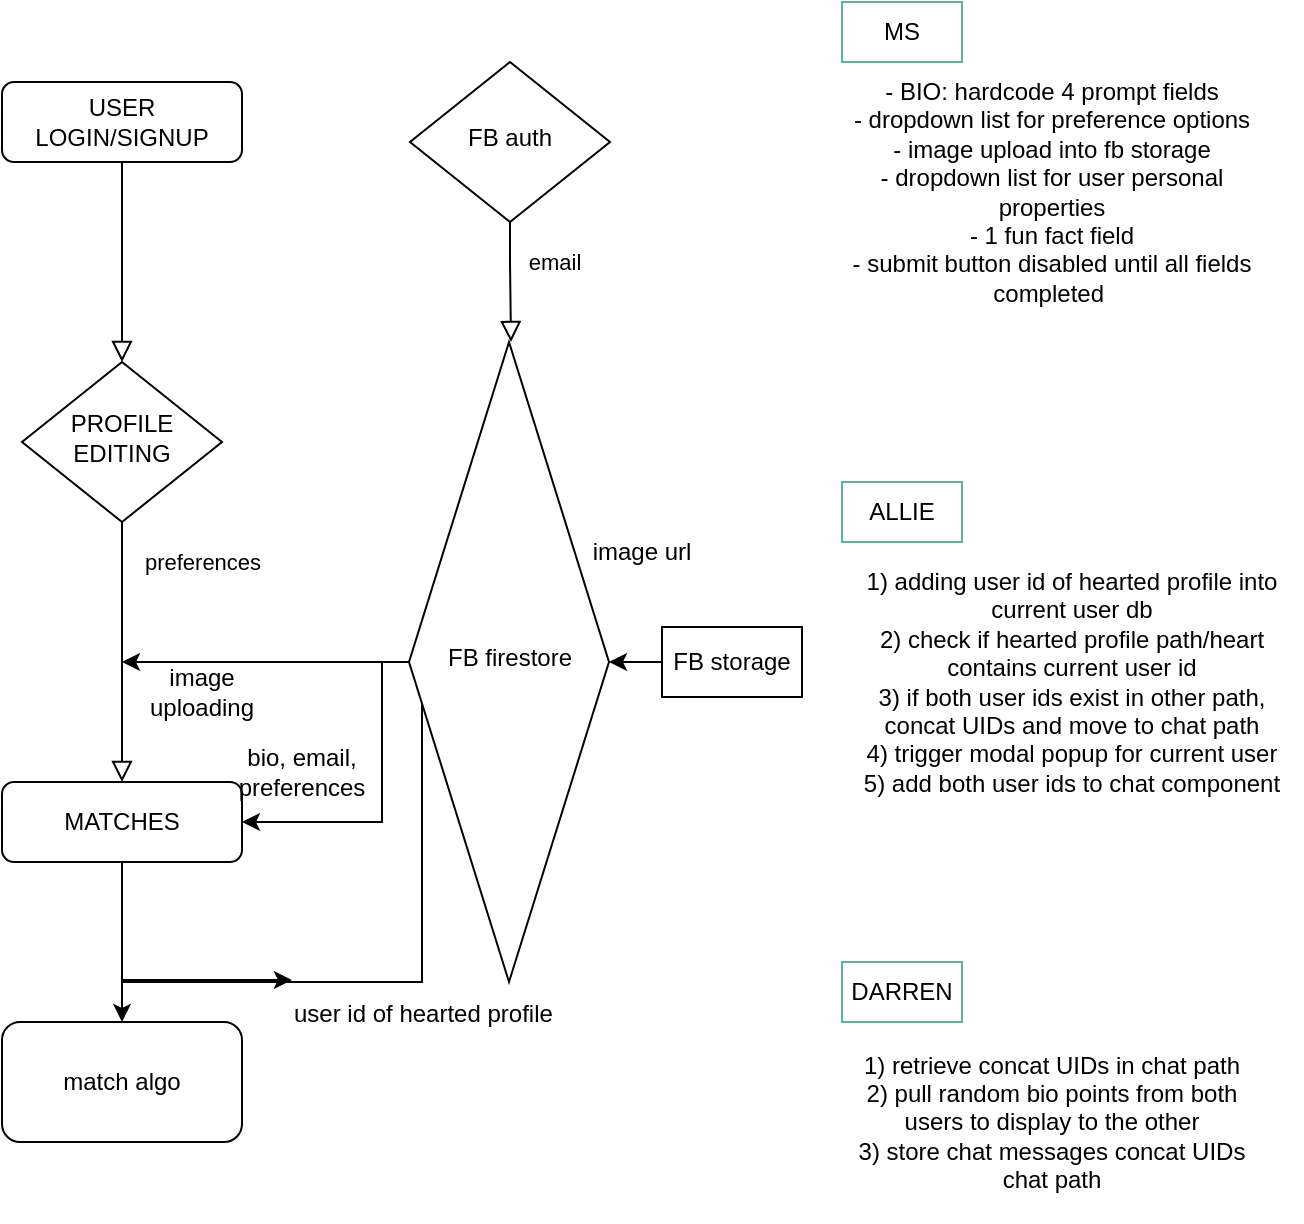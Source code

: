 <mxfile version="20.2.4" type="device"><diagram id="C5RBs43oDa-KdzZeNtuy" name="Page-1"><mxGraphModel dx="1662" dy="794" grid="1" gridSize="10" guides="1" tooltips="1" connect="1" arrows="1" fold="1" page="1" pageScale="1" pageWidth="827" pageHeight="1169" math="0" shadow="0"><root><mxCell id="WIyWlLk6GJQsqaUBKTNV-0"/><mxCell id="WIyWlLk6GJQsqaUBKTNV-1" parent="WIyWlLk6GJQsqaUBKTNV-0"/><mxCell id="WIyWlLk6GJQsqaUBKTNV-2" value="" style="rounded=0;html=1;jettySize=auto;orthogonalLoop=1;fontSize=11;endArrow=block;endFill=0;endSize=8;strokeWidth=1;shadow=0;labelBackgroundColor=none;edgeStyle=orthogonalEdgeStyle;exitX=0.5;exitY=1;exitDx=0;exitDy=0;entryX=0.5;entryY=0;entryDx=0;entryDy=0;" parent="WIyWlLk6GJQsqaUBKTNV-1" source="WIyWlLk6GJQsqaUBKTNV-3" target="WIyWlLk6GJQsqaUBKTNV-10" edge="1"><mxGeometry relative="1" as="geometry"><mxPoint x="290" y="120" as="sourcePoint"/></mxGeometry></mxCell><mxCell id="WIyWlLk6GJQsqaUBKTNV-3" value="USER LOGIN/SIGNUP" style="rounded=1;whiteSpace=wrap;html=1;fontSize=12;glass=0;strokeWidth=1;shadow=0;" parent="WIyWlLk6GJQsqaUBKTNV-1" vertex="1"><mxGeometry x="160" y="80" width="120" height="40" as="geometry"/></mxCell><mxCell id="WIyWlLk6GJQsqaUBKTNV-6" value="FB auth" style="rhombus;whiteSpace=wrap;html=1;shadow=0;fontFamily=Helvetica;fontSize=12;align=center;strokeWidth=1;spacing=6;spacingTop=-4;" parent="WIyWlLk6GJQsqaUBKTNV-1" vertex="1"><mxGeometry x="364" y="70" width="100" height="80" as="geometry"/></mxCell><mxCell id="WIyWlLk6GJQsqaUBKTNV-8" value="preferences" style="rounded=0;html=1;jettySize=auto;orthogonalLoop=1;fontSize=11;endArrow=block;endFill=0;endSize=8;strokeWidth=1;shadow=0;labelBackgroundColor=none;edgeStyle=orthogonalEdgeStyle;" parent="WIyWlLk6GJQsqaUBKTNV-1" source="WIyWlLk6GJQsqaUBKTNV-10" target="WIyWlLk6GJQsqaUBKTNV-11" edge="1"><mxGeometry x="-0.692" y="40" relative="1" as="geometry"><mxPoint as="offset"/><Array as="points"><mxPoint x="220" y="370"/><mxPoint x="220" y="370"/></Array></mxGeometry></mxCell><mxCell id="WIyWlLk6GJQsqaUBKTNV-10" value="PROFILE EDITING" style="rhombus;whiteSpace=wrap;html=1;shadow=0;fontFamily=Helvetica;fontSize=12;align=center;strokeWidth=1;spacing=6;spacingTop=-4;" parent="WIyWlLk6GJQsqaUBKTNV-1" vertex="1"><mxGeometry x="170" y="220" width="100" height="80" as="geometry"/></mxCell><mxCell id="Y-JXmunLxAkCsWGPYS8n-13" style="edgeStyle=orthogonalEdgeStyle;rounded=0;orthogonalLoop=1;jettySize=auto;html=1;exitX=0.5;exitY=1;exitDx=0;exitDy=0;entryX=0.5;entryY=0;entryDx=0;entryDy=0;" parent="WIyWlLk6GJQsqaUBKTNV-1" source="WIyWlLk6GJQsqaUBKTNV-11" target="Y-JXmunLxAkCsWGPYS8n-12" edge="1"><mxGeometry relative="1" as="geometry"/></mxCell><mxCell id="WIyWlLk6GJQsqaUBKTNV-11" value="MATCHES" style="rounded=1;whiteSpace=wrap;html=1;fontSize=12;glass=0;strokeWidth=1;shadow=0;" parent="WIyWlLk6GJQsqaUBKTNV-1" vertex="1"><mxGeometry x="160" y="430" width="120" height="40" as="geometry"/></mxCell><mxCell id="Y-JXmunLxAkCsWGPYS8n-10" style="edgeStyle=orthogonalEdgeStyle;rounded=0;orthogonalLoop=1;jettySize=auto;html=1;entryX=1;entryY=0.5;entryDx=0;entryDy=0;" parent="WIyWlLk6GJQsqaUBKTNV-1" source="Y-JXmunLxAkCsWGPYS8n-2" target="WIyWlLk6GJQsqaUBKTNV-11" edge="1"><mxGeometry relative="1" as="geometry"><mxPoint x="290" y="450" as="targetPoint"/><Array as="points"><mxPoint x="350" y="370"/><mxPoint x="350" y="450"/></Array></mxGeometry></mxCell><mxCell id="Y-JXmunLxAkCsWGPYS8n-14" style="edgeStyle=orthogonalEdgeStyle;rounded=0;orthogonalLoop=1;jettySize=auto;html=1;exitX=0;exitY=0.5;exitDx=0;exitDy=0;entryX=0.033;entryY=-0.033;entryDx=0;entryDy=0;entryPerimeter=0;" parent="WIyWlLk6GJQsqaUBKTNV-1" source="Y-JXmunLxAkCsWGPYS8n-2" target="Y-JXmunLxAkCsWGPYS8n-15" edge="1"><mxGeometry relative="1" as="geometry"><mxPoint x="230" y="530" as="targetPoint"/><Array as="points"><mxPoint x="370" y="370"/><mxPoint x="370" y="530"/><mxPoint x="220" y="530"/><mxPoint x="220" y="529"/></Array></mxGeometry></mxCell><mxCell id="Y-JXmunLxAkCsWGPYS8n-28" style="edgeStyle=orthogonalEdgeStyle;rounded=0;orthogonalLoop=1;jettySize=auto;html=1;exitX=0;exitY=0.5;exitDx=0;exitDy=0;" parent="WIyWlLk6GJQsqaUBKTNV-1" source="Y-JXmunLxAkCsWGPYS8n-2" edge="1"><mxGeometry relative="1" as="geometry"><mxPoint x="220" y="370" as="targetPoint"/></mxGeometry></mxCell><mxCell id="Y-JXmunLxAkCsWGPYS8n-2" value="FB firestore" style="rhombus;whiteSpace=wrap;html=1;shadow=0;fontFamily=Helvetica;fontSize=12;align=center;strokeWidth=1;spacing=6;spacingTop=-4;" parent="WIyWlLk6GJQsqaUBKTNV-1" vertex="1"><mxGeometry x="363.5" y="210" width="100" height="320" as="geometry"/></mxCell><mxCell id="Y-JXmunLxAkCsWGPYS8n-4" value="email" style="rounded=0;html=1;jettySize=auto;orthogonalLoop=1;fontSize=11;endArrow=block;endFill=0;endSize=8;strokeWidth=1;shadow=0;labelBackgroundColor=none;edgeStyle=orthogonalEdgeStyle;" parent="WIyWlLk6GJQsqaUBKTNV-1" edge="1"><mxGeometry x="-0.325" y="20" relative="1" as="geometry"><mxPoint x="1" as="offset"/><mxPoint x="414" y="150" as="sourcePoint"/><mxPoint x="414.5" y="210" as="targetPoint"/><Array as="points"><mxPoint x="414.5" y="170"/><mxPoint x="414.5" y="170"/></Array></mxGeometry></mxCell><mxCell id="Y-JXmunLxAkCsWGPYS8n-5" value="image uploading" style="text;html=1;strokeColor=none;fillColor=none;align=center;verticalAlign=middle;whiteSpace=wrap;rounded=0;" parent="WIyWlLk6GJQsqaUBKTNV-1" vertex="1"><mxGeometry x="230" y="370" width="60" height="30" as="geometry"/></mxCell><mxCell id="Y-JXmunLxAkCsWGPYS8n-7" style="edgeStyle=orthogonalEdgeStyle;rounded=0;orthogonalLoop=1;jettySize=auto;html=1;" parent="WIyWlLk6GJQsqaUBKTNV-1" source="Y-JXmunLxAkCsWGPYS8n-6" target="Y-JXmunLxAkCsWGPYS8n-2" edge="1"><mxGeometry relative="1" as="geometry"/></mxCell><mxCell id="Y-JXmunLxAkCsWGPYS8n-6" value="FB storage" style="rounded=0;whiteSpace=wrap;html=1;" parent="WIyWlLk6GJQsqaUBKTNV-1" vertex="1"><mxGeometry x="490" y="352.5" width="70" height="35" as="geometry"/></mxCell><mxCell id="Y-JXmunLxAkCsWGPYS8n-8" value="image url" style="text;html=1;strokeColor=none;fillColor=none;align=center;verticalAlign=middle;whiteSpace=wrap;rounded=0;" parent="WIyWlLk6GJQsqaUBKTNV-1" vertex="1"><mxGeometry x="450" y="300" width="60" height="30" as="geometry"/></mxCell><mxCell id="Y-JXmunLxAkCsWGPYS8n-11" value="bio, email, preferences" style="text;html=1;strokeColor=none;fillColor=none;align=center;verticalAlign=middle;whiteSpace=wrap;rounded=0;" parent="WIyWlLk6GJQsqaUBKTNV-1" vertex="1"><mxGeometry x="280" y="410" width="60" height="30" as="geometry"/></mxCell><mxCell id="Y-JXmunLxAkCsWGPYS8n-12" value="match algo" style="rounded=1;whiteSpace=wrap;html=1;" parent="WIyWlLk6GJQsqaUBKTNV-1" vertex="1"><mxGeometry x="160" y="550" width="120" height="60" as="geometry"/></mxCell><mxCell id="Y-JXmunLxAkCsWGPYS8n-15" value="user id of hearted profile" style="text;strokeColor=none;fillColor=none;align=left;verticalAlign=middle;spacingLeft=4;spacingRight=4;overflow=hidden;points=[[0,0.5],[1,0.5]];portConstraint=eastwest;rotatable=0;" parent="WIyWlLk6GJQsqaUBKTNV-1" vertex="1"><mxGeometry x="300" y="530" width="150" height="30" as="geometry"/></mxCell><mxCell id="Y-JXmunLxAkCsWGPYS8n-21" value="1) adding user id of hearted profile into current user db&lt;br&gt;2) check if hearted profile path/heart contains current user id&lt;br&gt;3) if both user ids exist in other path, concat UIDs and move to chat path&lt;br&gt;4) trigger modal popup for current user&lt;br&gt;5) add both user ids to chat component" style="text;html=1;strokeColor=none;fillColor=none;align=center;verticalAlign=middle;whiteSpace=wrap;rounded=0;" parent="WIyWlLk6GJQsqaUBKTNV-1" vertex="1"><mxGeometry x="580" y="280" width="230" height="200" as="geometry"/></mxCell><mxCell id="Y-JXmunLxAkCsWGPYS8n-22" value="1) retrieve concat UIDs in chat path&lt;br&gt;2) pull random bio points from both users to display to the other&lt;br&gt;3) store chat messages concat UIDs chat path" style="text;html=1;strokeColor=none;fillColor=none;align=center;verticalAlign=middle;whiteSpace=wrap;rounded=0;" parent="WIyWlLk6GJQsqaUBKTNV-1" vertex="1"><mxGeometry x="580" y="550" width="210" height="100" as="geometry"/></mxCell><mxCell id="Y-JXmunLxAkCsWGPYS8n-23" value="- BIO: hardcode 4 prompt fields&lt;br&gt;- dropdown list for preference options&lt;br&gt;- image upload into fb storage&lt;br&gt;- dropdown list for user personal properties&lt;br&gt;- 1 fun fact field&lt;br&gt;- submit button disabled until all fields completed&amp;nbsp;" style="text;html=1;strokeColor=none;fillColor=none;align=center;verticalAlign=middle;whiteSpace=wrap;rounded=0;" parent="WIyWlLk6GJQsqaUBKTNV-1" vertex="1"><mxGeometry x="570" y="50" width="230" height="170" as="geometry"/></mxCell><mxCell id="Y-JXmunLxAkCsWGPYS8n-24" value="MS" style="text;html=1;strokeColor=#67AB9F;fillColor=none;align=center;verticalAlign=middle;whiteSpace=wrap;rounded=0;" parent="WIyWlLk6GJQsqaUBKTNV-1" vertex="1"><mxGeometry x="580" y="40" width="60" height="30" as="geometry"/></mxCell><mxCell id="Y-JXmunLxAkCsWGPYS8n-25" value="ALLIE" style="text;html=1;strokeColor=#67AB9F;fillColor=none;align=center;verticalAlign=middle;whiteSpace=wrap;rounded=0;" parent="WIyWlLk6GJQsqaUBKTNV-1" vertex="1"><mxGeometry x="580" y="280" width="60" height="30" as="geometry"/></mxCell><mxCell id="Y-JXmunLxAkCsWGPYS8n-26" value="DARREN" style="text;html=1;strokeColor=#67AB9F;fillColor=none;align=center;verticalAlign=middle;whiteSpace=wrap;rounded=0;" parent="WIyWlLk6GJQsqaUBKTNV-1" vertex="1"><mxGeometry x="580" y="520" width="60" height="30" as="geometry"/></mxCell></root></mxGraphModel></diagram></mxfile>